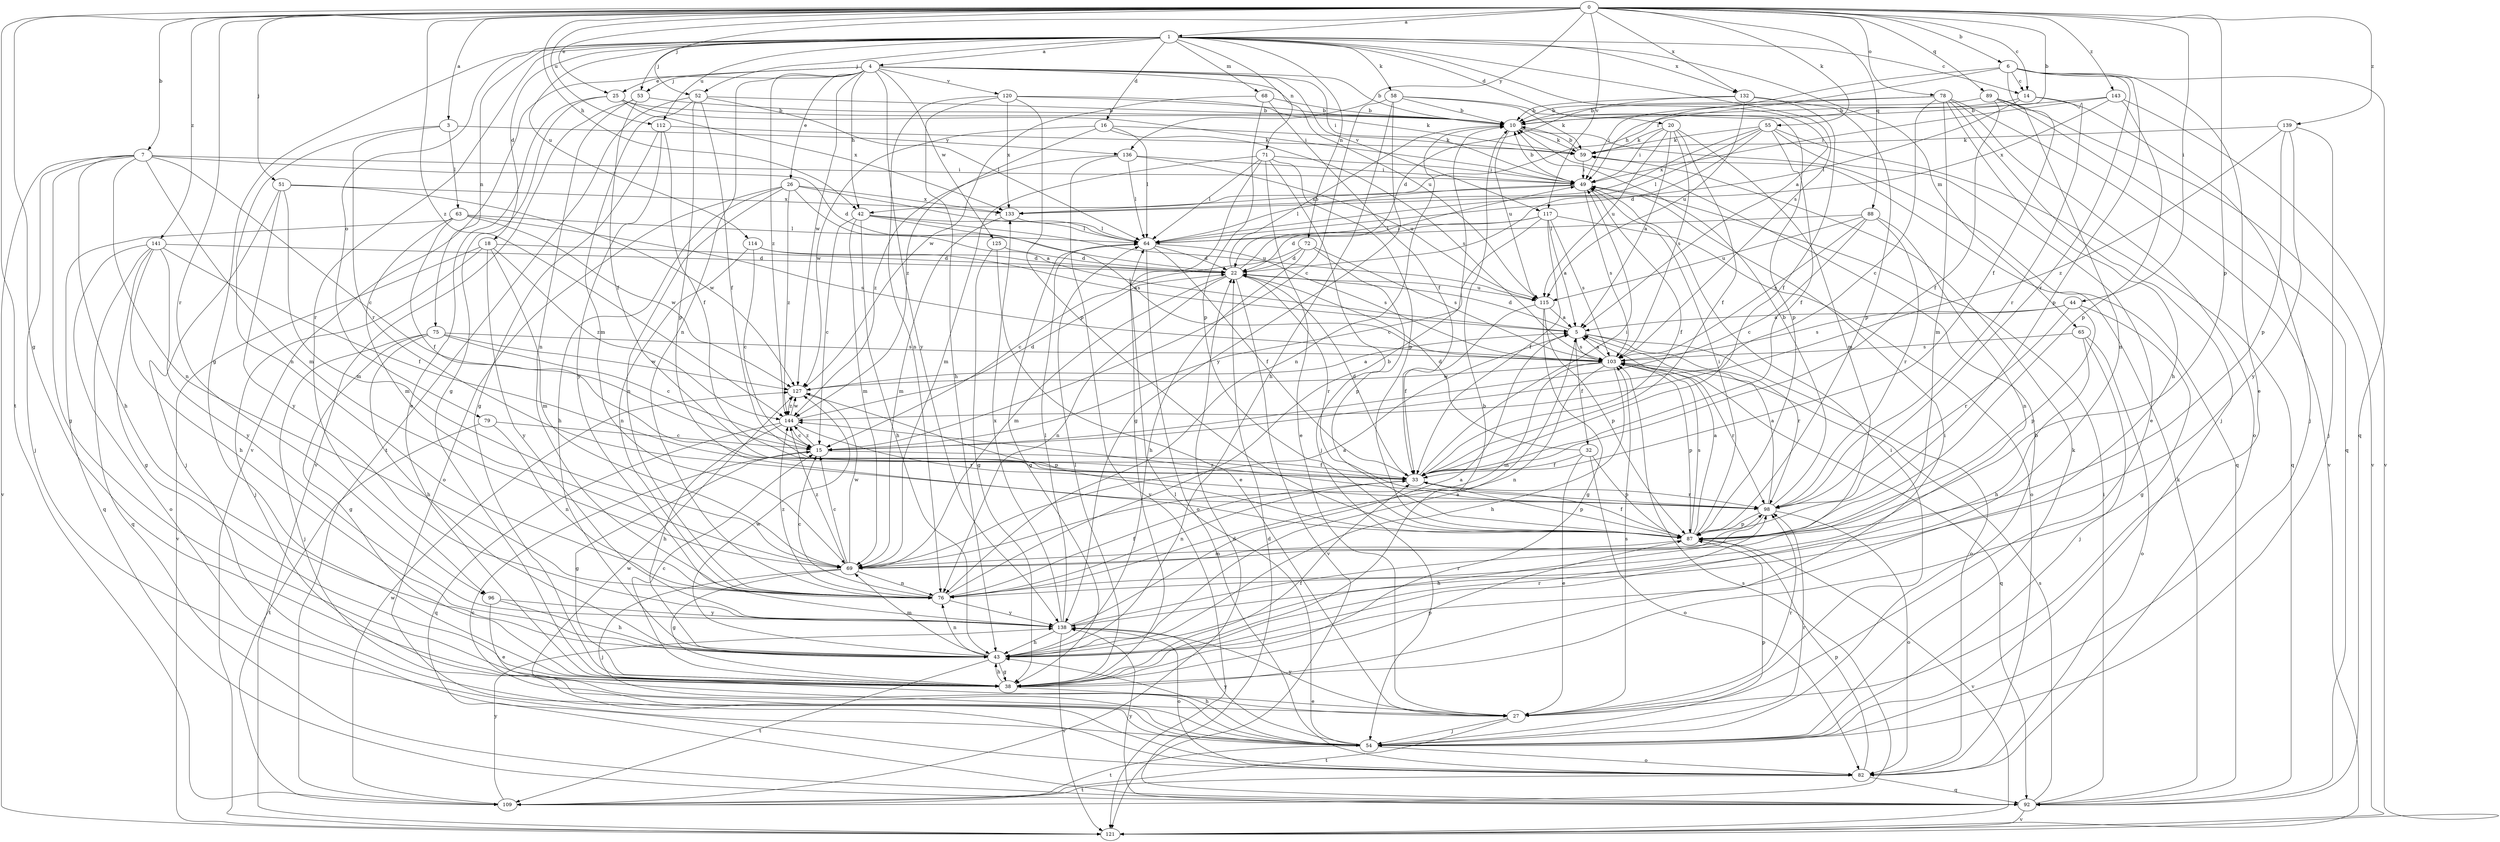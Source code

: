 strict digraph  {
0;
1;
3;
4;
5;
6;
7;
10;
14;
15;
16;
18;
20;
22;
25;
26;
27;
32;
33;
38;
42;
43;
44;
49;
51;
52;
53;
54;
55;
58;
59;
63;
64;
65;
68;
69;
71;
72;
75;
76;
78;
79;
82;
87;
88;
89;
92;
96;
98;
103;
109;
112;
114;
115;
117;
120;
121;
125;
127;
132;
133;
136;
138;
139;
141;
143;
144;
0 -> 1  [label=a];
0 -> 3  [label=a];
0 -> 6  [label=b];
0 -> 7  [label=b];
0 -> 10  [label=b];
0 -> 14  [label=c];
0 -> 25  [label=e];
0 -> 38  [label=g];
0 -> 42  [label=h];
0 -> 44  [label=i];
0 -> 51  [label=j];
0 -> 52  [label=j];
0 -> 55  [label=k];
0 -> 78  [label=o];
0 -> 87  [label=p];
0 -> 88  [label=q];
0 -> 89  [label=q];
0 -> 96  [label=r];
0 -> 109  [label=t];
0 -> 112  [label=u];
0 -> 117  [label=v];
0 -> 132  [label=x];
0 -> 136  [label=y];
0 -> 139  [label=z];
0 -> 141  [label=z];
0 -> 143  [label=z];
0 -> 144  [label=z];
1 -> 4  [label=a];
1 -> 5  [label=a];
1 -> 14  [label=c];
1 -> 16  [label=d];
1 -> 18  [label=d];
1 -> 20  [label=d];
1 -> 38  [label=g];
1 -> 52  [label=j];
1 -> 53  [label=j];
1 -> 58  [label=k];
1 -> 65  [label=m];
1 -> 68  [label=m];
1 -> 71  [label=n];
1 -> 72  [label=n];
1 -> 75  [label=n];
1 -> 79  [label=o];
1 -> 96  [label=r];
1 -> 103  [label=s];
1 -> 112  [label=u];
1 -> 114  [label=u];
1 -> 132  [label=x];
3 -> 63  [label=l];
3 -> 76  [label=n];
3 -> 98  [label=r];
3 -> 136  [label=y];
4 -> 10  [label=b];
4 -> 25  [label=e];
4 -> 26  [label=e];
4 -> 42  [label=h];
4 -> 49  [label=i];
4 -> 53  [label=j];
4 -> 76  [label=n];
4 -> 115  [label=u];
4 -> 117  [label=v];
4 -> 120  [label=v];
4 -> 121  [label=v];
4 -> 125  [label=w];
4 -> 127  [label=w];
4 -> 138  [label=y];
4 -> 144  [label=z];
5 -> 22  [label=d];
5 -> 32  [label=f];
5 -> 82  [label=o];
5 -> 98  [label=r];
5 -> 103  [label=s];
6 -> 14  [label=c];
6 -> 27  [label=e];
6 -> 33  [label=f];
6 -> 42  [label=h];
6 -> 49  [label=i];
6 -> 87  [label=p];
6 -> 92  [label=q];
6 -> 98  [label=r];
7 -> 15  [label=c];
7 -> 22  [label=d];
7 -> 38  [label=g];
7 -> 43  [label=h];
7 -> 49  [label=i];
7 -> 54  [label=j];
7 -> 69  [label=m];
7 -> 76  [label=n];
7 -> 121  [label=v];
10 -> 59  [label=k];
10 -> 76  [label=n];
10 -> 92  [label=q];
10 -> 115  [label=u];
14 -> 10  [label=b];
14 -> 54  [label=j];
14 -> 64  [label=l];
14 -> 98  [label=r];
15 -> 33  [label=f];
15 -> 38  [label=g];
15 -> 144  [label=z];
16 -> 59  [label=k];
16 -> 64  [label=l];
16 -> 103  [label=s];
16 -> 127  [label=w];
16 -> 144  [label=z];
18 -> 22  [label=d];
18 -> 54  [label=j];
18 -> 69  [label=m];
18 -> 121  [label=v];
18 -> 138  [label=y];
18 -> 144  [label=z];
20 -> 5  [label=a];
20 -> 33  [label=f];
20 -> 49  [label=i];
20 -> 59  [label=k];
20 -> 69  [label=m];
20 -> 103  [label=s];
20 -> 115  [label=u];
22 -> 10  [label=b];
22 -> 49  [label=i];
22 -> 69  [label=m];
22 -> 76  [label=n];
22 -> 98  [label=r];
22 -> 115  [label=u];
22 -> 121  [label=v];
25 -> 10  [label=b];
25 -> 27  [label=e];
25 -> 38  [label=g];
25 -> 49  [label=i];
25 -> 133  [label=x];
26 -> 5  [label=a];
26 -> 43  [label=h];
26 -> 64  [label=l];
26 -> 76  [label=n];
26 -> 82  [label=o];
26 -> 133  [label=x];
26 -> 144  [label=z];
27 -> 49  [label=i];
27 -> 54  [label=j];
27 -> 98  [label=r];
27 -> 103  [label=s];
27 -> 109  [label=t];
27 -> 138  [label=y];
32 -> 22  [label=d];
32 -> 27  [label=e];
32 -> 33  [label=f];
32 -> 82  [label=o];
32 -> 87  [label=p];
33 -> 22  [label=d];
33 -> 49  [label=i];
33 -> 76  [label=n];
33 -> 87  [label=p];
33 -> 98  [label=r];
38 -> 10  [label=b];
38 -> 15  [label=c];
38 -> 27  [label=e];
38 -> 33  [label=f];
38 -> 43  [label=h];
38 -> 49  [label=i];
38 -> 64  [label=l];
38 -> 87  [label=p];
42 -> 15  [label=c];
42 -> 43  [label=h];
42 -> 64  [label=l];
42 -> 69  [label=m];
42 -> 103  [label=s];
42 -> 115  [label=u];
43 -> 5  [label=a];
43 -> 38  [label=g];
43 -> 69  [label=m];
43 -> 76  [label=n];
43 -> 98  [label=r];
43 -> 109  [label=t];
43 -> 127  [label=w];
44 -> 5  [label=a];
44 -> 38  [label=g];
44 -> 87  [label=p];
44 -> 98  [label=r];
44 -> 103  [label=s];
49 -> 10  [label=b];
49 -> 33  [label=f];
49 -> 64  [label=l];
49 -> 103  [label=s];
49 -> 133  [label=x];
51 -> 54  [label=j];
51 -> 69  [label=m];
51 -> 127  [label=w];
51 -> 133  [label=x];
51 -> 138  [label=y];
52 -> 10  [label=b];
52 -> 33  [label=f];
52 -> 64  [label=l];
52 -> 69  [label=m];
52 -> 87  [label=p];
52 -> 109  [label=t];
53 -> 10  [label=b];
53 -> 33  [label=f];
53 -> 76  [label=n];
53 -> 121  [label=v];
54 -> 10  [label=b];
54 -> 43  [label=h];
54 -> 59  [label=k];
54 -> 64  [label=l];
54 -> 82  [label=o];
54 -> 87  [label=p];
54 -> 98  [label=r];
54 -> 109  [label=t];
54 -> 127  [label=w];
54 -> 138  [label=y];
55 -> 22  [label=d];
55 -> 27  [label=e];
55 -> 33  [label=f];
55 -> 59  [label=k];
55 -> 64  [label=l];
55 -> 92  [label=q];
55 -> 133  [label=x];
58 -> 10  [label=b];
58 -> 15  [label=c];
58 -> 43  [label=h];
58 -> 59  [label=k];
58 -> 87  [label=p];
58 -> 138  [label=y];
59 -> 10  [label=b];
59 -> 49  [label=i];
63 -> 33  [label=f];
63 -> 64  [label=l];
63 -> 69  [label=m];
63 -> 92  [label=q];
63 -> 103  [label=s];
63 -> 127  [label=w];
64 -> 22  [label=d];
64 -> 33  [label=f];
64 -> 38  [label=g];
64 -> 82  [label=o];
64 -> 103  [label=s];
65 -> 43  [label=h];
65 -> 54  [label=j];
65 -> 82  [label=o];
65 -> 103  [label=s];
68 -> 10  [label=b];
68 -> 33  [label=f];
68 -> 87  [label=p];
68 -> 127  [label=w];
69 -> 5  [label=a];
69 -> 15  [label=c];
69 -> 38  [label=g];
69 -> 54  [label=j];
69 -> 76  [label=n];
69 -> 127  [label=w];
69 -> 144  [label=z];
71 -> 27  [label=e];
71 -> 38  [label=g];
71 -> 49  [label=i];
71 -> 54  [label=j];
71 -> 64  [label=l];
71 -> 69  [label=m];
71 -> 87  [label=p];
72 -> 15  [label=c];
72 -> 22  [label=d];
72 -> 43  [label=h];
72 -> 87  [label=p];
72 -> 103  [label=s];
75 -> 15  [label=c];
75 -> 38  [label=g];
75 -> 43  [label=h];
75 -> 54  [label=j];
75 -> 103  [label=s];
75 -> 127  [label=w];
76 -> 10  [label=b];
76 -> 15  [label=c];
76 -> 33  [label=f];
76 -> 138  [label=y];
76 -> 144  [label=z];
78 -> 10  [label=b];
78 -> 15  [label=c];
78 -> 43  [label=h];
78 -> 49  [label=i];
78 -> 54  [label=j];
78 -> 69  [label=m];
78 -> 82  [label=o];
78 -> 121  [label=v];
79 -> 15  [label=c];
79 -> 76  [label=n];
79 -> 109  [label=t];
82 -> 15  [label=c];
82 -> 87  [label=p];
82 -> 92  [label=q];
82 -> 109  [label=t];
87 -> 5  [label=a];
87 -> 33  [label=f];
87 -> 49  [label=i];
87 -> 69  [label=m];
87 -> 103  [label=s];
87 -> 121  [label=v];
88 -> 15  [label=c];
88 -> 64  [label=l];
88 -> 76  [label=n];
88 -> 98  [label=r];
88 -> 103  [label=s];
88 -> 115  [label=u];
89 -> 10  [label=b];
89 -> 33  [label=f];
89 -> 76  [label=n];
89 -> 92  [label=q];
89 -> 121  [label=v];
92 -> 22  [label=d];
92 -> 49  [label=i];
92 -> 59  [label=k];
92 -> 103  [label=s];
92 -> 121  [label=v];
92 -> 138  [label=y];
96 -> 27  [label=e];
96 -> 43  [label=h];
96 -> 138  [label=y];
98 -> 5  [label=a];
98 -> 10  [label=b];
98 -> 43  [label=h];
98 -> 82  [label=o];
98 -> 87  [label=p];
98 -> 144  [label=z];
103 -> 5  [label=a];
103 -> 43  [label=h];
103 -> 69  [label=m];
103 -> 76  [label=n];
103 -> 87  [label=p];
103 -> 92  [label=q];
103 -> 98  [label=r];
103 -> 127  [label=w];
109 -> 22  [label=d];
109 -> 103  [label=s];
109 -> 127  [label=w];
109 -> 138  [label=y];
112 -> 33  [label=f];
112 -> 38  [label=g];
112 -> 59  [label=k];
112 -> 138  [label=y];
114 -> 5  [label=a];
114 -> 15  [label=c];
114 -> 22  [label=d];
114 -> 76  [label=n];
115 -> 5  [label=a];
115 -> 33  [label=f];
115 -> 38  [label=g];
115 -> 87  [label=p];
117 -> 5  [label=a];
117 -> 15  [label=c];
117 -> 22  [label=d];
117 -> 33  [label=f];
117 -> 64  [label=l];
117 -> 82  [label=o];
117 -> 103  [label=s];
120 -> 10  [label=b];
120 -> 43  [label=h];
120 -> 59  [label=k];
120 -> 76  [label=n];
120 -> 87  [label=p];
120 -> 133  [label=x];
125 -> 22  [label=d];
125 -> 27  [label=e];
125 -> 38  [label=g];
127 -> 5  [label=a];
127 -> 87  [label=p];
127 -> 144  [label=z];
132 -> 10  [label=b];
132 -> 22  [label=d];
132 -> 33  [label=f];
132 -> 87  [label=p];
132 -> 115  [label=u];
133 -> 64  [label=l];
133 -> 69  [label=m];
136 -> 49  [label=i];
136 -> 64  [label=l];
136 -> 115  [label=u];
136 -> 121  [label=v];
136 -> 144  [label=z];
138 -> 5  [label=a];
138 -> 43  [label=h];
138 -> 64  [label=l];
138 -> 82  [label=o];
138 -> 98  [label=r];
138 -> 121  [label=v];
138 -> 133  [label=x];
139 -> 54  [label=j];
139 -> 59  [label=k];
139 -> 87  [label=p];
139 -> 138  [label=y];
139 -> 144  [label=z];
141 -> 22  [label=d];
141 -> 33  [label=f];
141 -> 38  [label=g];
141 -> 43  [label=h];
141 -> 82  [label=o];
141 -> 92  [label=q];
141 -> 138  [label=y];
143 -> 10  [label=b];
143 -> 49  [label=i];
143 -> 87  [label=p];
143 -> 121  [label=v];
143 -> 133  [label=x];
144 -> 15  [label=c];
144 -> 22  [label=d];
144 -> 43  [label=h];
144 -> 92  [label=q];
144 -> 98  [label=r];
144 -> 127  [label=w];
}
